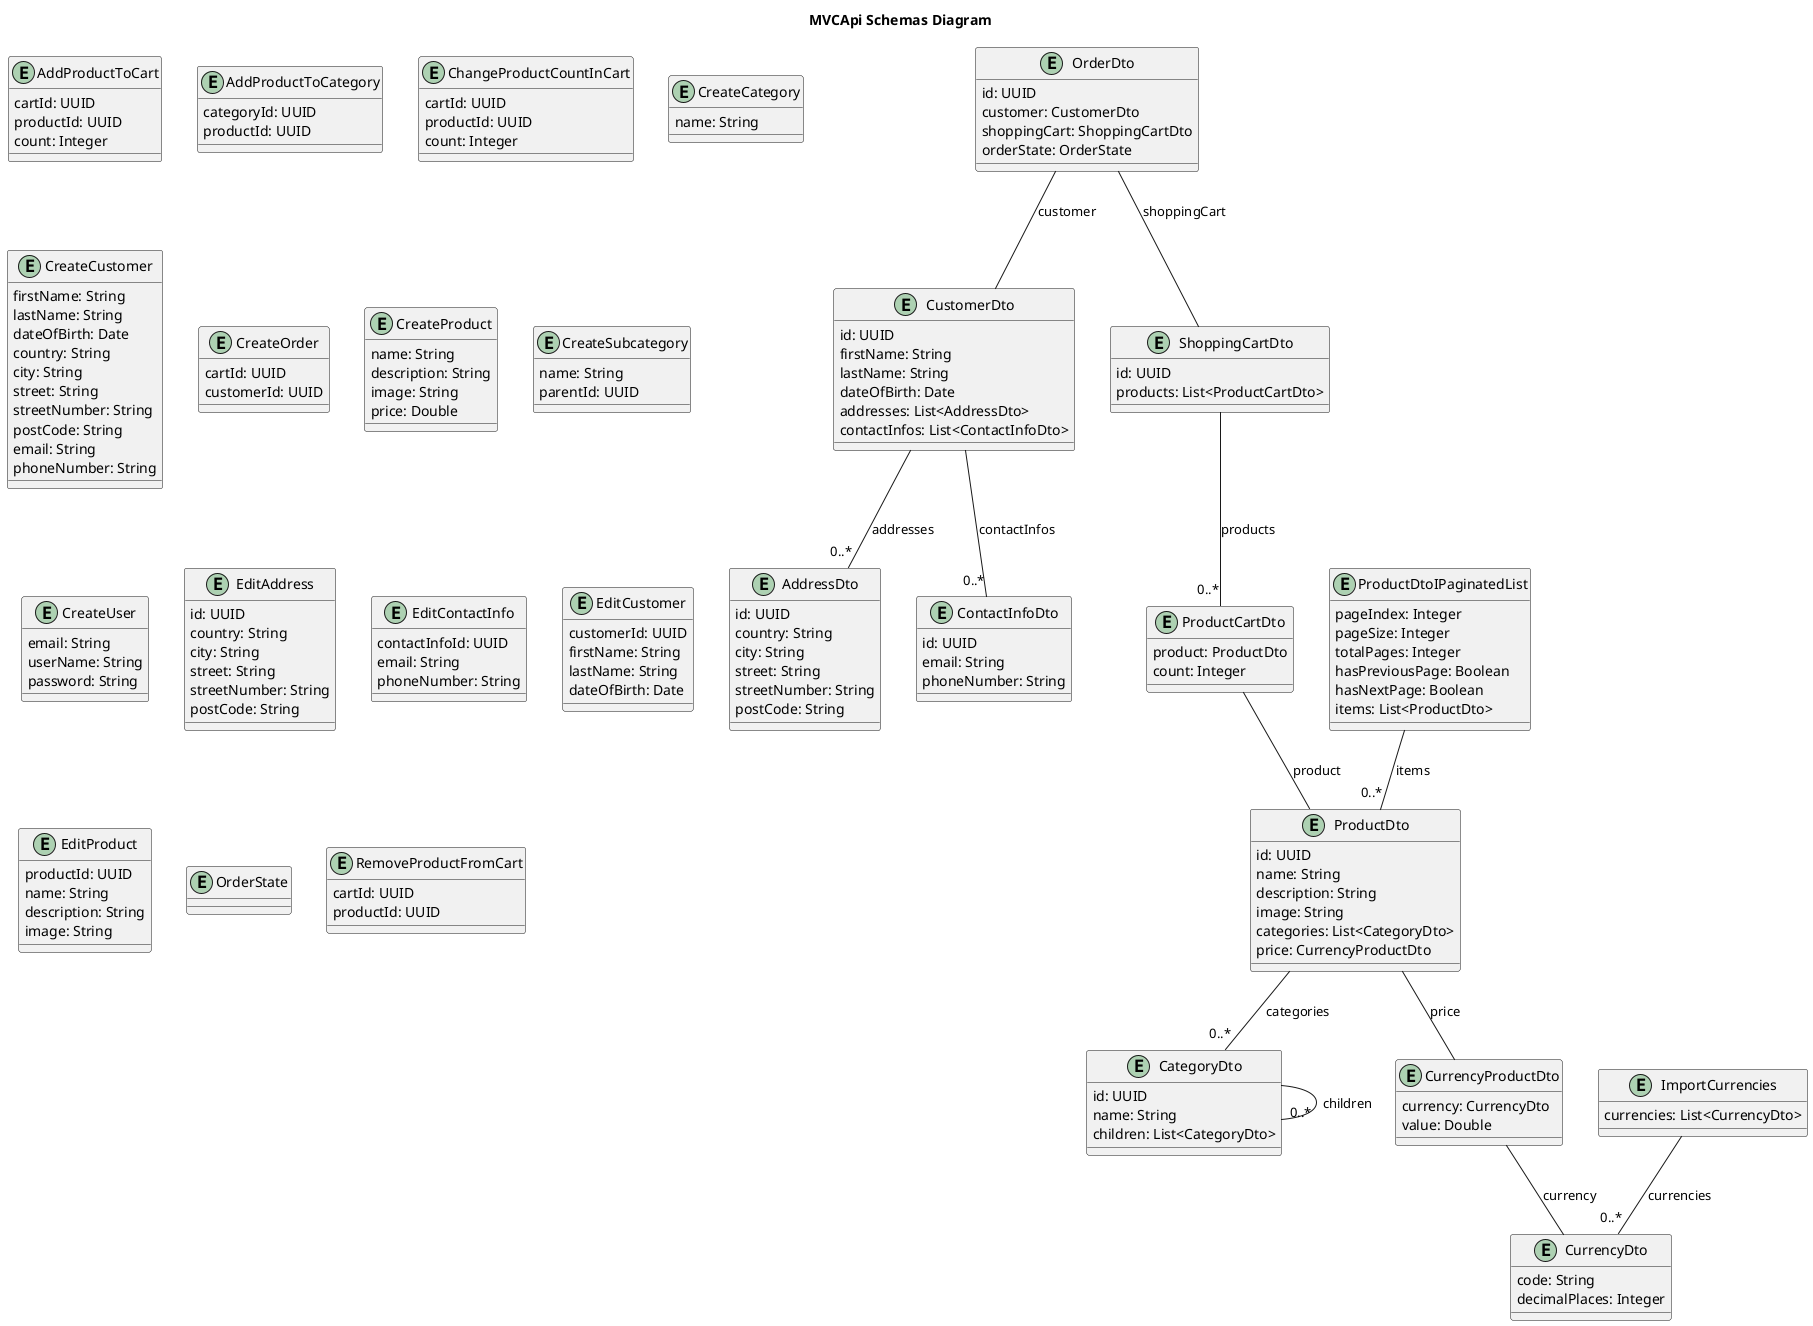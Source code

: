 @startuml

title MVCApi Schemas Diagram

entity AddProductToCart { 
    cartId: UUID
    productId: UUID
    count: Integer
}

entity AddProductToCategory { 
    categoryId: UUID
    productId: UUID
}

entity AddressDto { 
    id: UUID
    country: String
    city: String
    street: String
    streetNumber: String
    postCode: String
}

entity CategoryDto { 
    id: UUID
    name: String
    children: List<CategoryDto>
}

entity ChangeProductCountInCart { 
    cartId: UUID
    productId: UUID
    count: Integer
}

entity ContactInfoDto { 
    id: UUID
    email: String
    phoneNumber: String
}

entity CreateCategory { 
    name: String
}

entity CreateCustomer { 
    firstName: String
    lastName: String
    dateOfBirth: Date
    country: String
    city: String
    street: String
    streetNumber: String
    postCode: String
    email: String
    phoneNumber: String
}

entity CreateOrder { 
    cartId: UUID
    customerId: UUID
}

entity CreateProduct { 
    name: String
    description: String
    image: String
    price: Double
}

entity CreateSubcategory { 
    name: String
    parentId: UUID
}

entity CreateUser { 
    email: String
    userName: String
    password: String
}

entity CurrencyDto { 
    code: String
    decimalPlaces: Integer
}

entity CurrencyProductDto { 
    currency: CurrencyDto
    value: Double
}

entity CustomerDto { 
    id: UUID
    firstName: String
    lastName: String
    dateOfBirth: Date
    addresses: List<AddressDto>
    contactInfos: List<ContactInfoDto>
}

entity EditAddress { 
    id: UUID
    country: String
    city: String
    street: String
    streetNumber: String
    postCode: String
}

entity EditContactInfo { 
    contactInfoId: UUID
    email: String
    phoneNumber: String
}

entity EditCustomer { 
    customerId: UUID
    firstName: String
    lastName: String
    dateOfBirth: Date
}

entity EditProduct { 
    productId: UUID
    name: String
    description: String
    image: String
}

entity ImportCurrencies { 
    currencies: List<CurrencyDto>
}

entity OrderDto { 
    id: UUID
    customer: CustomerDto
    shoppingCart: ShoppingCartDto
    orderState: OrderState
}

entity OrderState { 
}

entity ProductCartDto { 
    product: ProductDto
    count: Integer
}

entity ProductDto { 
    id: UUID
    name: String
    description: String
    image: String
    categories: List<CategoryDto>
    price: CurrencyProductDto
}

entity ProductDtoIPaginatedList { 
    pageIndex: Integer
    pageSize: Integer
    totalPages: Integer
    hasPreviousPage: Boolean
    hasNextPage: Boolean
    items: List<ProductDto>
}

entity RemoveProductFromCart { 
    cartId: UUID
    productId: UUID
}

entity ShoppingCartDto { 
    id: UUID
    products: List<ProductCartDto>
}


ShoppingCartDto -- "0..*" ProductCartDto : products
ProductCartDto -- ProductDto : product
CustomerDto -- "0..*" AddressDto : addresses
CustomerDto -- "0..*" ContactInfoDto : contactInfos
ProductDto -- "0..*" CategoryDto : categories
ProductDto -- CurrencyProductDto : price
ProductDtoIPaginatedList -- "0..*" ProductDto : items
CurrencyProductDto -- CurrencyDto : currency
ImportCurrencies -- "0..*" CurrencyDto : currencies
CategoryDto -- "0..*" CategoryDto : children
OrderDto -- CustomerDto : customer
OrderDto -- ShoppingCartDto : shoppingCart

@enduml